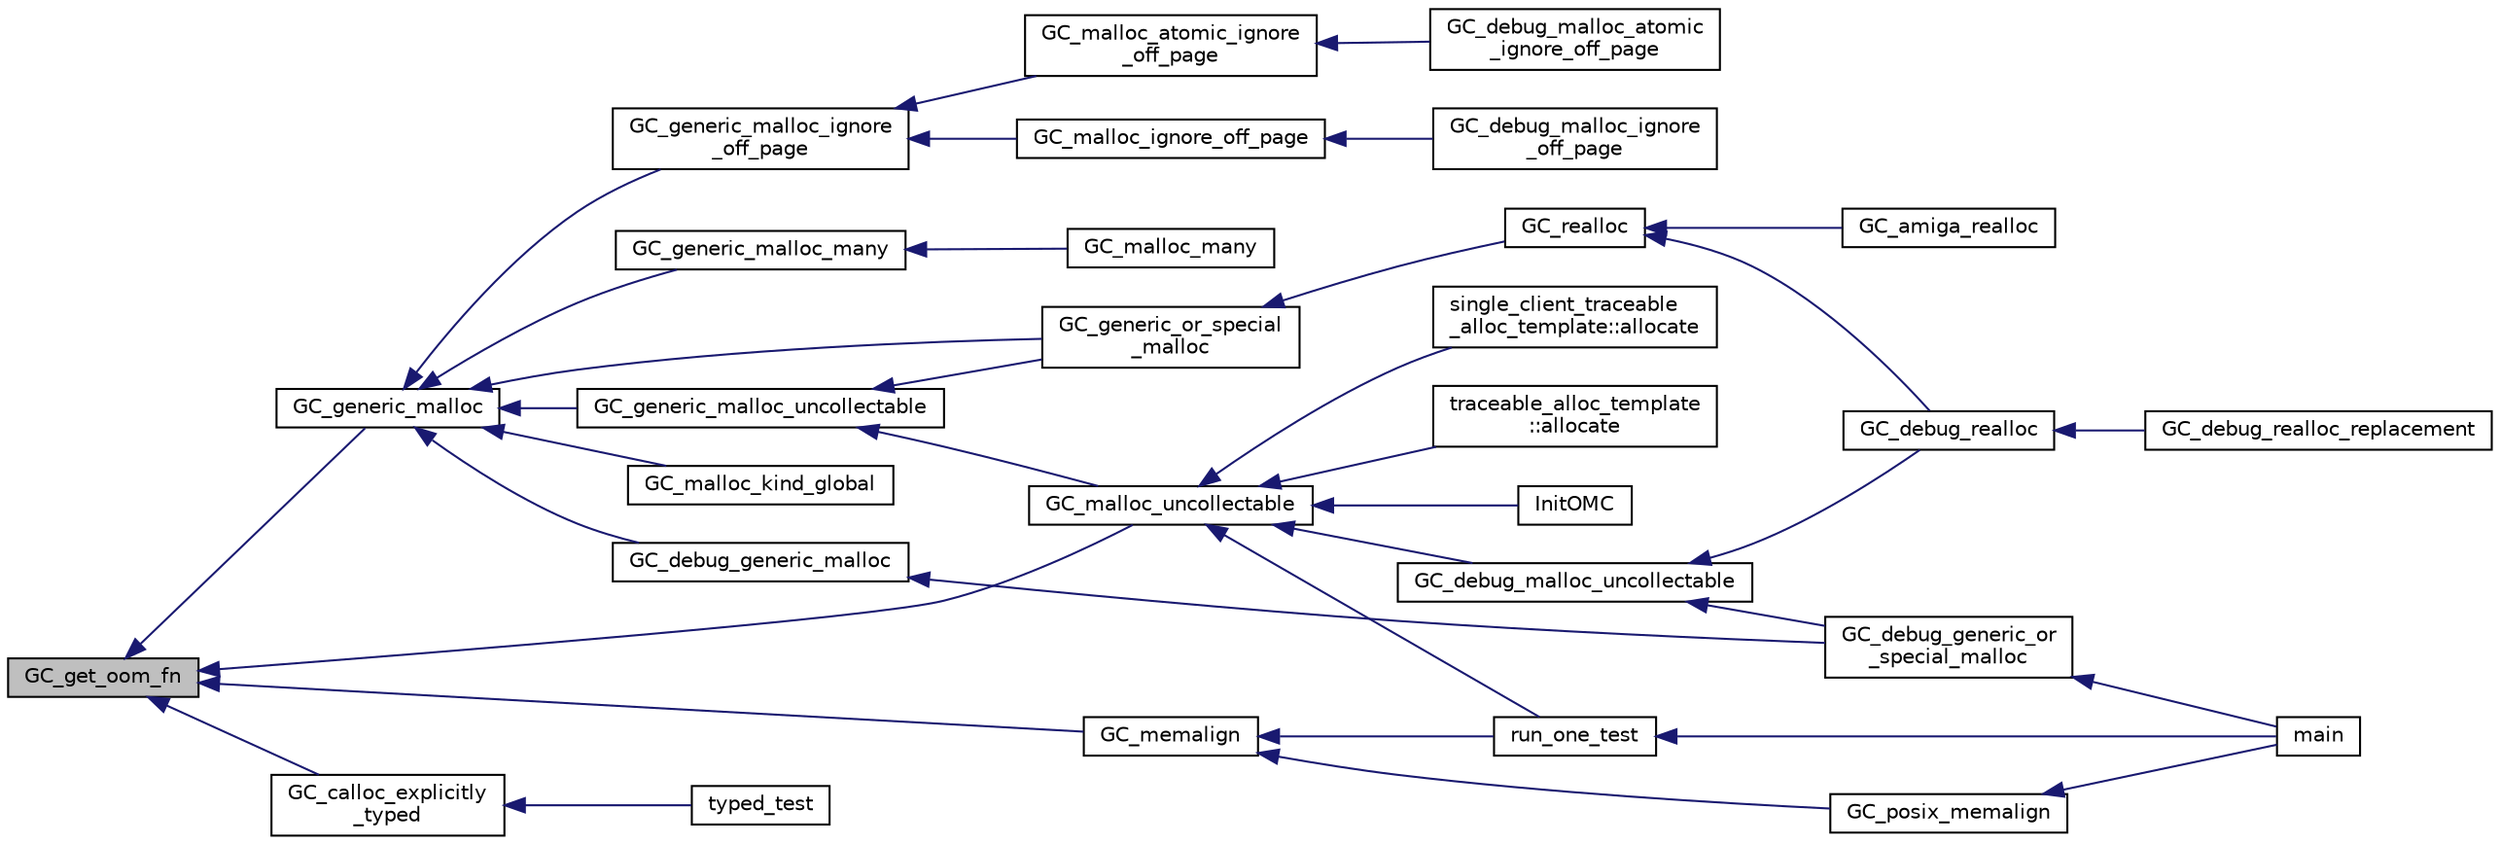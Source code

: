 digraph "GC_get_oom_fn"
{
  edge [fontname="Helvetica",fontsize="10",labelfontname="Helvetica",labelfontsize="10"];
  node [fontname="Helvetica",fontsize="10",shape=record];
  rankdir="LR";
  Node1835 [label="GC_get_oom_fn",height=0.2,width=0.4,color="black", fillcolor="grey75", style="filled", fontcolor="black"];
  Node1835 -> Node1836 [dir="back",color="midnightblue",fontsize="10",style="solid",fontname="Helvetica"];
  Node1836 [label="GC_generic_malloc",height=0.2,width=0.4,color="black", fillcolor="white", style="filled",URL="$d6/dcd/malloc_8c.html#aa90ce9ffd281a1d15e178cfe413d0871"];
  Node1836 -> Node1837 [dir="back",color="midnightblue",fontsize="10",style="solid",fontname="Helvetica"];
  Node1837 [label="GC_debug_generic_malloc",height=0.2,width=0.4,color="black", fillcolor="white", style="filled",URL="$d3/d7b/dbg__mlc_8c.html#a3505b3ba390ef6ab0a02b285e362aec4"];
  Node1837 -> Node1838 [dir="back",color="midnightblue",fontsize="10",style="solid",fontname="Helvetica"];
  Node1838 [label="GC_debug_generic_or\l_special_malloc",height=0.2,width=0.4,color="black", fillcolor="white", style="filled",URL="$d3/d7b/dbg__mlc_8c.html#ada673c25a47f93bafd2ba42d94aa01a3"];
  Node1838 -> Node1839 [dir="back",color="midnightblue",fontsize="10",style="solid",fontname="Helvetica"];
  Node1839 [label="main",height=0.2,width=0.4,color="black", fillcolor="white", style="filled",URL="$d4/d12/3rd_party_2gc_2tests_2test_8c.html#a840291bc02cba5474a4cb46a9b9566fe"];
  Node1836 -> Node1840 [dir="back",color="midnightblue",fontsize="10",style="solid",fontname="Helvetica"];
  Node1840 [label="GC_malloc_kind_global",height=0.2,width=0.4,color="black", fillcolor="white", style="filled",URL="$d6/dcd/malloc_8c.html#ac933f227988d5dcd653f076434c32daf"];
  Node1836 -> Node1841 [dir="back",color="midnightblue",fontsize="10",style="solid",fontname="Helvetica"];
  Node1841 [label="GC_generic_malloc_uncollectable",height=0.2,width=0.4,color="black", fillcolor="white", style="filled",URL="$d6/dcd/malloc_8c.html#ae353dabc0de53073b5a7c3f1457d11ad"];
  Node1841 -> Node1842 [dir="back",color="midnightblue",fontsize="10",style="solid",fontname="Helvetica"];
  Node1842 [label="GC_malloc_uncollectable",height=0.2,width=0.4,color="black", fillcolor="white", style="filled",URL="$d6/dcd/malloc_8c.html#a1664c324e1906f349bf662027c3126f5"];
  Node1842 -> Node1843 [dir="back",color="midnightblue",fontsize="10",style="solid",fontname="Helvetica"];
  Node1843 [label="GC_debug_malloc_uncollectable",height=0.2,width=0.4,color="black", fillcolor="white", style="filled",URL="$d3/d7b/dbg__mlc_8c.html#a74f5506c22097e531b809369b444a335"];
  Node1843 -> Node1844 [dir="back",color="midnightblue",fontsize="10",style="solid",fontname="Helvetica"];
  Node1844 [label="GC_debug_realloc",height=0.2,width=0.4,color="black", fillcolor="white", style="filled",URL="$d0/daa/gc_8h.html#ac0fc85cd6aabd28cd9483c12d4e8514f"];
  Node1844 -> Node1845 [dir="back",color="midnightblue",fontsize="10",style="solid",fontname="Helvetica"];
  Node1845 [label="GC_debug_realloc_replacement",height=0.2,width=0.4,color="black", fillcolor="white", style="filled",URL="$d3/d7b/dbg__mlc_8c.html#a92bfe9ab938a109d9444b1f1a896b763"];
  Node1843 -> Node1838 [dir="back",color="midnightblue",fontsize="10",style="solid",fontname="Helvetica"];
  Node1842 -> Node1846 [dir="back",color="midnightblue",fontsize="10",style="solid",fontname="Helvetica"];
  Node1846 [label="single_client_traceable\l_alloc_template::allocate",height=0.2,width=0.4,color="black", fillcolor="white", style="filled",URL="$d6/d6f/classsingle__client__traceable__alloc__template.html#a0e0fc2ccede260fcacf348082fa81680"];
  Node1842 -> Node1847 [dir="back",color="midnightblue",fontsize="10",style="solid",fontname="Helvetica"];
  Node1847 [label="traceable_alloc_template\l::allocate",height=0.2,width=0.4,color="black", fillcolor="white", style="filled",URL="$db/d9f/classtraceable__alloc__template.html#ac2c07fc218733476be8ca4ac0e41f505"];
  Node1842 -> Node1848 [dir="back",color="midnightblue",fontsize="10",style="solid",fontname="Helvetica"];
  Node1848 [label="run_one_test",height=0.2,width=0.4,color="black", fillcolor="white", style="filled",URL="$d4/d12/3rd_party_2gc_2tests_2test_8c.html#a3b194f0711aa5c8878f77b3809918845"];
  Node1848 -> Node1839 [dir="back",color="midnightblue",fontsize="10",style="solid",fontname="Helvetica"];
  Node1842 -> Node1849 [dir="back",color="midnightblue",fontsize="10",style="solid",fontname="Helvetica"];
  Node1849 [label="InitOMC",height=0.2,width=0.4,color="black", fillcolor="white", style="filled",URL="$d2/d87/_o_m_c_8cpp.html#a10355828ede503a231b73ff5b852a040"];
  Node1841 -> Node1850 [dir="back",color="midnightblue",fontsize="10",style="solid",fontname="Helvetica"];
  Node1850 [label="GC_generic_or_special\l_malloc",height=0.2,width=0.4,color="black", fillcolor="white", style="filled",URL="$dc/d51/mallocx_8c.html#a83549b396fda612e216481b778c3b99e"];
  Node1850 -> Node1851 [dir="back",color="midnightblue",fontsize="10",style="solid",fontname="Helvetica"];
  Node1851 [label="GC_realloc",height=0.2,width=0.4,color="black", fillcolor="white", style="filled",URL="$dc/d51/mallocx_8c.html#af58fe77f2f791173c8e662093baef8ab"];
  Node1851 -> Node1844 [dir="back",color="midnightblue",fontsize="10",style="solid",fontname="Helvetica"];
  Node1851 -> Node1852 [dir="back",color="midnightblue",fontsize="10",style="solid",fontname="Helvetica"];
  Node1852 [label="GC_amiga_realloc",height=0.2,width=0.4,color="black", fillcolor="white", style="filled",URL="$df/db9/_amiga_o_s_8c.html#a7c1ecf244dbbc680b785e85392d3c2b6"];
  Node1836 -> Node1850 [dir="back",color="midnightblue",fontsize="10",style="solid",fontname="Helvetica"];
  Node1836 -> Node1853 [dir="back",color="midnightblue",fontsize="10",style="solid",fontname="Helvetica"];
  Node1853 [label="GC_generic_malloc_ignore\l_off_page",height=0.2,width=0.4,color="black", fillcolor="white", style="filled",URL="$dc/d51/mallocx_8c.html#a666f6524ec2c14f31b10f63e972877b6"];
  Node1853 -> Node1854 [dir="back",color="midnightblue",fontsize="10",style="solid",fontname="Helvetica"];
  Node1854 [label="GC_malloc_ignore_off_page",height=0.2,width=0.4,color="black", fillcolor="white", style="filled",URL="$dc/d51/mallocx_8c.html#ad4cb48bfb59680606ac2daabf49020a2"];
  Node1854 -> Node1855 [dir="back",color="midnightblue",fontsize="10",style="solid",fontname="Helvetica"];
  Node1855 [label="GC_debug_malloc_ignore\l_off_page",height=0.2,width=0.4,color="black", fillcolor="white", style="filled",URL="$d3/d7b/dbg__mlc_8c.html#a771191c92e9576ad5dbaa50a411eb83a"];
  Node1853 -> Node1856 [dir="back",color="midnightblue",fontsize="10",style="solid",fontname="Helvetica"];
  Node1856 [label="GC_malloc_atomic_ignore\l_off_page",height=0.2,width=0.4,color="black", fillcolor="white", style="filled",URL="$dc/d51/mallocx_8c.html#a44e801869fdd6d2ac67edc3e0e787143"];
  Node1856 -> Node1857 [dir="back",color="midnightblue",fontsize="10",style="solid",fontname="Helvetica"];
  Node1857 [label="GC_debug_malloc_atomic\l_ignore_off_page",height=0.2,width=0.4,color="black", fillcolor="white", style="filled",URL="$d3/d7b/dbg__mlc_8c.html#a586cc8602689cb916e468988a5508c9c"];
  Node1836 -> Node1858 [dir="back",color="midnightblue",fontsize="10",style="solid",fontname="Helvetica"];
  Node1858 [label="GC_generic_malloc_many",height=0.2,width=0.4,color="black", fillcolor="white", style="filled",URL="$dc/d51/mallocx_8c.html#a9fe588b11aefcb234477af209301a04e"];
  Node1858 -> Node1859 [dir="back",color="midnightblue",fontsize="10",style="solid",fontname="Helvetica"];
  Node1859 [label="GC_malloc_many",height=0.2,width=0.4,color="black", fillcolor="white", style="filled",URL="$dc/d51/mallocx_8c.html#a2fcfcf43aeb0b574cb95d3959e009ae0"];
  Node1835 -> Node1842 [dir="back",color="midnightblue",fontsize="10",style="solid",fontname="Helvetica"];
  Node1835 -> Node1860 [dir="back",color="midnightblue",fontsize="10",style="solid",fontname="Helvetica"];
  Node1860 [label="GC_memalign",height=0.2,width=0.4,color="black", fillcolor="white", style="filled",URL="$dc/d51/mallocx_8c.html#a8f582ea5ab8c1f228f3a05a8b5ee6b3c"];
  Node1860 -> Node1861 [dir="back",color="midnightblue",fontsize="10",style="solid",fontname="Helvetica"];
  Node1861 [label="GC_posix_memalign",height=0.2,width=0.4,color="black", fillcolor="white", style="filled",URL="$dc/d51/mallocx_8c.html#af9f96b4cd0e6149c7d6f196f04e430c6"];
  Node1861 -> Node1839 [dir="back",color="midnightblue",fontsize="10",style="solid",fontname="Helvetica"];
  Node1860 -> Node1848 [dir="back",color="midnightblue",fontsize="10",style="solid",fontname="Helvetica"];
  Node1835 -> Node1862 [dir="back",color="midnightblue",fontsize="10",style="solid",fontname="Helvetica"];
  Node1862 [label="GC_calloc_explicitly\l_typed",height=0.2,width=0.4,color="black", fillcolor="white", style="filled",URL="$d1/d53/typd__mlc_8c.html#a4f5c4433dce432ae52216a9bf1fd9a20"];
  Node1862 -> Node1863 [dir="back",color="midnightblue",fontsize="10",style="solid",fontname="Helvetica"];
  Node1863 [label="typed_test",height=0.2,width=0.4,color="black", fillcolor="white", style="filled",URL="$d4/d12/3rd_party_2gc_2tests_2test_8c.html#a3047bb18240fab4f191d42576eade94e"];
}
